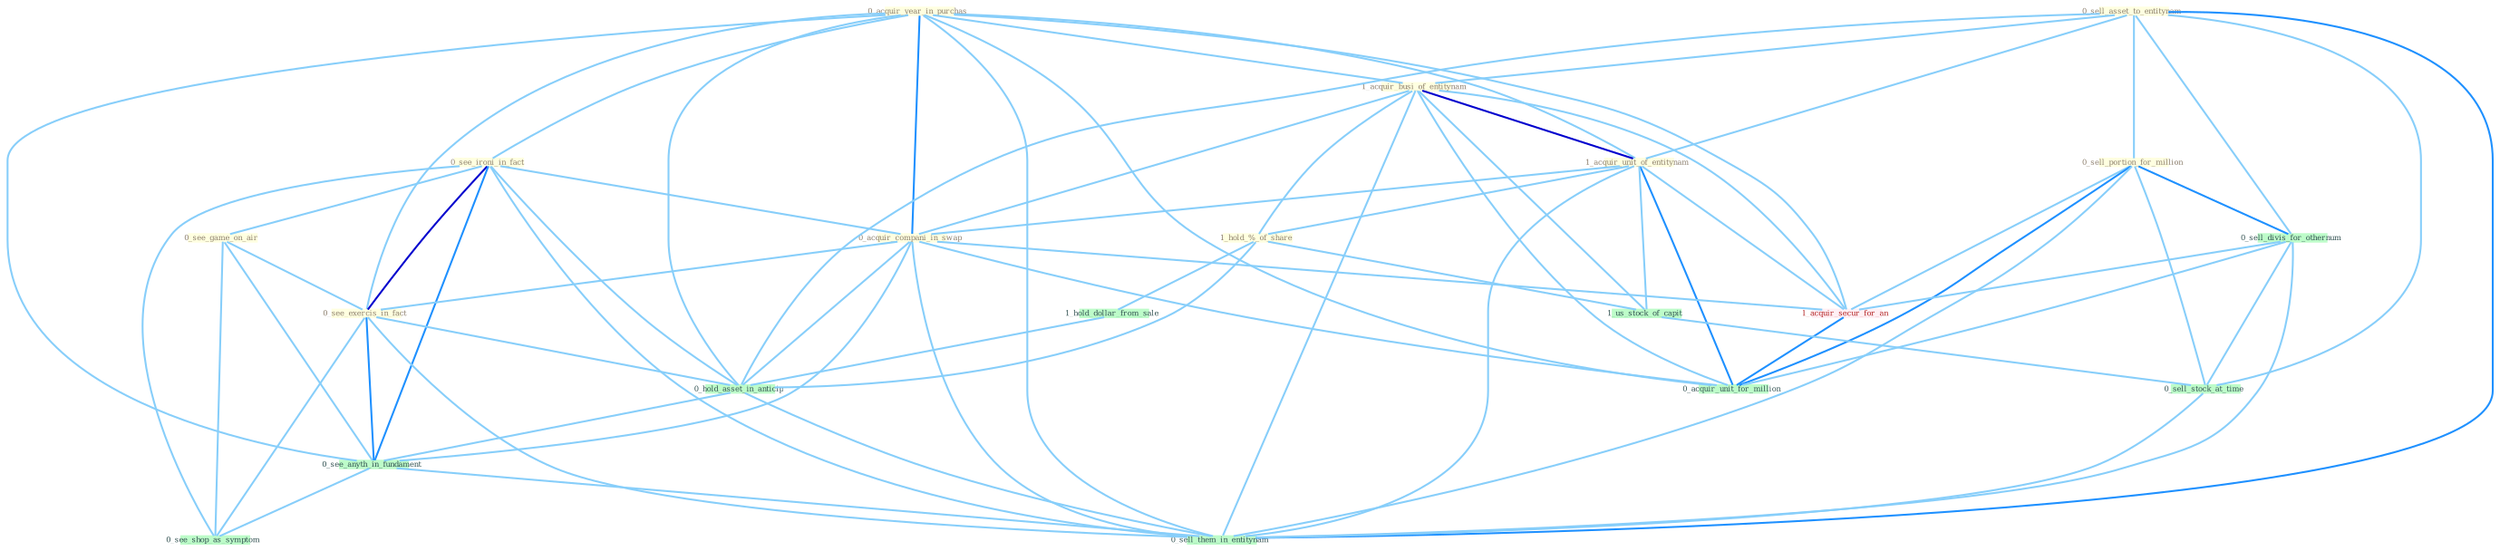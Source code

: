 Graph G{ 
    node
    [shape=polygon,style=filled,width=.5,height=.06,color="#BDFCC9",fixedsize=true,fontsize=4,
    fontcolor="#2f4f4f"];
    {node
    [color="#ffffe0", fontcolor="#8b7d6b"] "0_acquir_year_in_purchas " "0_see_ironi_in_fact " "0_sell_asset_to_entitynam " "1_acquir_busi_of_entitynam " "1_acquir_unit_of_entitynam " "0_acquir_compani_in_swap " "0_see_game_on_air " "0_sell_portion_for_million " "0_see_exercis_in_fact " "1_hold_%_of_share "}
{node [color="#fff0f5", fontcolor="#b22222"] "1_acquir_secur_for_an "}
edge [color="#B0E2FF"];

	"0_acquir_year_in_purchas " -- "0_see_ironi_in_fact " [w="1", color="#87cefa" ];
	"0_acquir_year_in_purchas " -- "1_acquir_busi_of_entitynam " [w="1", color="#87cefa" ];
	"0_acquir_year_in_purchas " -- "1_acquir_unit_of_entitynam " [w="1", color="#87cefa" ];
	"0_acquir_year_in_purchas " -- "0_acquir_compani_in_swap " [w="2", color="#1e90ff" , len=0.8];
	"0_acquir_year_in_purchas " -- "0_see_exercis_in_fact " [w="1", color="#87cefa" ];
	"0_acquir_year_in_purchas " -- "1_acquir_secur_for_an " [w="1", color="#87cefa" ];
	"0_acquir_year_in_purchas " -- "0_hold_asset_in_anticip " [w="1", color="#87cefa" ];
	"0_acquir_year_in_purchas " -- "0_see_anyth_in_fundament " [w="1", color="#87cefa" ];
	"0_acquir_year_in_purchas " -- "0_acquir_unit_for_million " [w="1", color="#87cefa" ];
	"0_acquir_year_in_purchas " -- "0_sell_them_in_entitynam " [w="1", color="#87cefa" ];
	"0_see_ironi_in_fact " -- "0_acquir_compani_in_swap " [w="1", color="#87cefa" ];
	"0_see_ironi_in_fact " -- "0_see_game_on_air " [w="1", color="#87cefa" ];
	"0_see_ironi_in_fact " -- "0_see_exercis_in_fact " [w="3", color="#0000cd" , len=0.6];
	"0_see_ironi_in_fact " -- "0_hold_asset_in_anticip " [w="1", color="#87cefa" ];
	"0_see_ironi_in_fact " -- "0_see_anyth_in_fundament " [w="2", color="#1e90ff" , len=0.8];
	"0_see_ironi_in_fact " -- "0_see_shop_as_symptom " [w="1", color="#87cefa" ];
	"0_see_ironi_in_fact " -- "0_sell_them_in_entitynam " [w="1", color="#87cefa" ];
	"0_sell_asset_to_entitynam " -- "1_acquir_busi_of_entitynam " [w="1", color="#87cefa" ];
	"0_sell_asset_to_entitynam " -- "1_acquir_unit_of_entitynam " [w="1", color="#87cefa" ];
	"0_sell_asset_to_entitynam " -- "0_sell_portion_for_million " [w="1", color="#87cefa" ];
	"0_sell_asset_to_entitynam " -- "0_sell_divis_for_othernum " [w="1", color="#87cefa" ];
	"0_sell_asset_to_entitynam " -- "0_hold_asset_in_anticip " [w="1", color="#87cefa" ];
	"0_sell_asset_to_entitynam " -- "0_sell_stock_at_time " [w="1", color="#87cefa" ];
	"0_sell_asset_to_entitynam " -- "0_sell_them_in_entitynam " [w="2", color="#1e90ff" , len=0.8];
	"1_acquir_busi_of_entitynam " -- "1_acquir_unit_of_entitynam " [w="3", color="#0000cd" , len=0.6];
	"1_acquir_busi_of_entitynam " -- "0_acquir_compani_in_swap " [w="1", color="#87cefa" ];
	"1_acquir_busi_of_entitynam " -- "1_hold_%_of_share " [w="1", color="#87cefa" ];
	"1_acquir_busi_of_entitynam " -- "1_acquir_secur_for_an " [w="1", color="#87cefa" ];
	"1_acquir_busi_of_entitynam " -- "1_us_stock_of_capit " [w="1", color="#87cefa" ];
	"1_acquir_busi_of_entitynam " -- "0_acquir_unit_for_million " [w="1", color="#87cefa" ];
	"1_acquir_busi_of_entitynam " -- "0_sell_them_in_entitynam " [w="1", color="#87cefa" ];
	"1_acquir_unit_of_entitynam " -- "0_acquir_compani_in_swap " [w="1", color="#87cefa" ];
	"1_acquir_unit_of_entitynam " -- "1_hold_%_of_share " [w="1", color="#87cefa" ];
	"1_acquir_unit_of_entitynam " -- "1_acquir_secur_for_an " [w="1", color="#87cefa" ];
	"1_acquir_unit_of_entitynam " -- "1_us_stock_of_capit " [w="1", color="#87cefa" ];
	"1_acquir_unit_of_entitynam " -- "0_acquir_unit_for_million " [w="2", color="#1e90ff" , len=0.8];
	"1_acquir_unit_of_entitynam " -- "0_sell_them_in_entitynam " [w="1", color="#87cefa" ];
	"0_acquir_compani_in_swap " -- "0_see_exercis_in_fact " [w="1", color="#87cefa" ];
	"0_acquir_compani_in_swap " -- "1_acquir_secur_for_an " [w="1", color="#87cefa" ];
	"0_acquir_compani_in_swap " -- "0_hold_asset_in_anticip " [w="1", color="#87cefa" ];
	"0_acquir_compani_in_swap " -- "0_see_anyth_in_fundament " [w="1", color="#87cefa" ];
	"0_acquir_compani_in_swap " -- "0_acquir_unit_for_million " [w="1", color="#87cefa" ];
	"0_acquir_compani_in_swap " -- "0_sell_them_in_entitynam " [w="1", color="#87cefa" ];
	"0_see_game_on_air " -- "0_see_exercis_in_fact " [w="1", color="#87cefa" ];
	"0_see_game_on_air " -- "0_see_anyth_in_fundament " [w="1", color="#87cefa" ];
	"0_see_game_on_air " -- "0_see_shop_as_symptom " [w="1", color="#87cefa" ];
	"0_sell_portion_for_million " -- "0_sell_divis_for_othernum " [w="2", color="#1e90ff" , len=0.8];
	"0_sell_portion_for_million " -- "1_acquir_secur_for_an " [w="1", color="#87cefa" ];
	"0_sell_portion_for_million " -- "0_sell_stock_at_time " [w="1", color="#87cefa" ];
	"0_sell_portion_for_million " -- "0_acquir_unit_for_million " [w="2", color="#1e90ff" , len=0.8];
	"0_sell_portion_for_million " -- "0_sell_them_in_entitynam " [w="1", color="#87cefa" ];
	"0_see_exercis_in_fact " -- "0_hold_asset_in_anticip " [w="1", color="#87cefa" ];
	"0_see_exercis_in_fact " -- "0_see_anyth_in_fundament " [w="2", color="#1e90ff" , len=0.8];
	"0_see_exercis_in_fact " -- "0_see_shop_as_symptom " [w="1", color="#87cefa" ];
	"0_see_exercis_in_fact " -- "0_sell_them_in_entitynam " [w="1", color="#87cefa" ];
	"1_hold_%_of_share " -- "1_us_stock_of_capit " [w="1", color="#87cefa" ];
	"1_hold_%_of_share " -- "1_hold_dollar_from_sale " [w="1", color="#87cefa" ];
	"1_hold_%_of_share " -- "0_hold_asset_in_anticip " [w="1", color="#87cefa" ];
	"0_sell_divis_for_othernum " -- "1_acquir_secur_for_an " [w="1", color="#87cefa" ];
	"0_sell_divis_for_othernum " -- "0_sell_stock_at_time " [w="1", color="#87cefa" ];
	"0_sell_divis_for_othernum " -- "0_acquir_unit_for_million " [w="1", color="#87cefa" ];
	"0_sell_divis_for_othernum " -- "0_sell_them_in_entitynam " [w="1", color="#87cefa" ];
	"1_acquir_secur_for_an " -- "0_acquir_unit_for_million " [w="2", color="#1e90ff" , len=0.8];
	"1_us_stock_of_capit " -- "0_sell_stock_at_time " [w="1", color="#87cefa" ];
	"1_hold_dollar_from_sale " -- "0_hold_asset_in_anticip " [w="1", color="#87cefa" ];
	"0_hold_asset_in_anticip " -- "0_see_anyth_in_fundament " [w="1", color="#87cefa" ];
	"0_hold_asset_in_anticip " -- "0_sell_them_in_entitynam " [w="1", color="#87cefa" ];
	"0_sell_stock_at_time " -- "0_sell_them_in_entitynam " [w="1", color="#87cefa" ];
	"0_see_anyth_in_fundament " -- "0_see_shop_as_symptom " [w="1", color="#87cefa" ];
	"0_see_anyth_in_fundament " -- "0_sell_them_in_entitynam " [w="1", color="#87cefa" ];
}